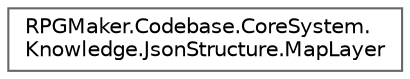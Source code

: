 digraph "クラス階層図"
{
 // LATEX_PDF_SIZE
  bgcolor="transparent";
  edge [fontname=Helvetica,fontsize=10,labelfontname=Helvetica,labelfontsize=10];
  node [fontname=Helvetica,fontsize=10,shape=box,height=0.2,width=0.4];
  rankdir="LR";
  Node0 [id="Node000000",label="RPGMaker.Codebase.CoreSystem.\lKnowledge.JsonStructure.MapLayer",height=0.2,width=0.4,color="grey40", fillcolor="white", style="filled",URL="$d2/d6c/class_r_p_g_maker_1_1_codebase_1_1_core_system_1_1_knowledge_1_1_json_structure_1_1_map_layer.html",tooltip=" "];
}
